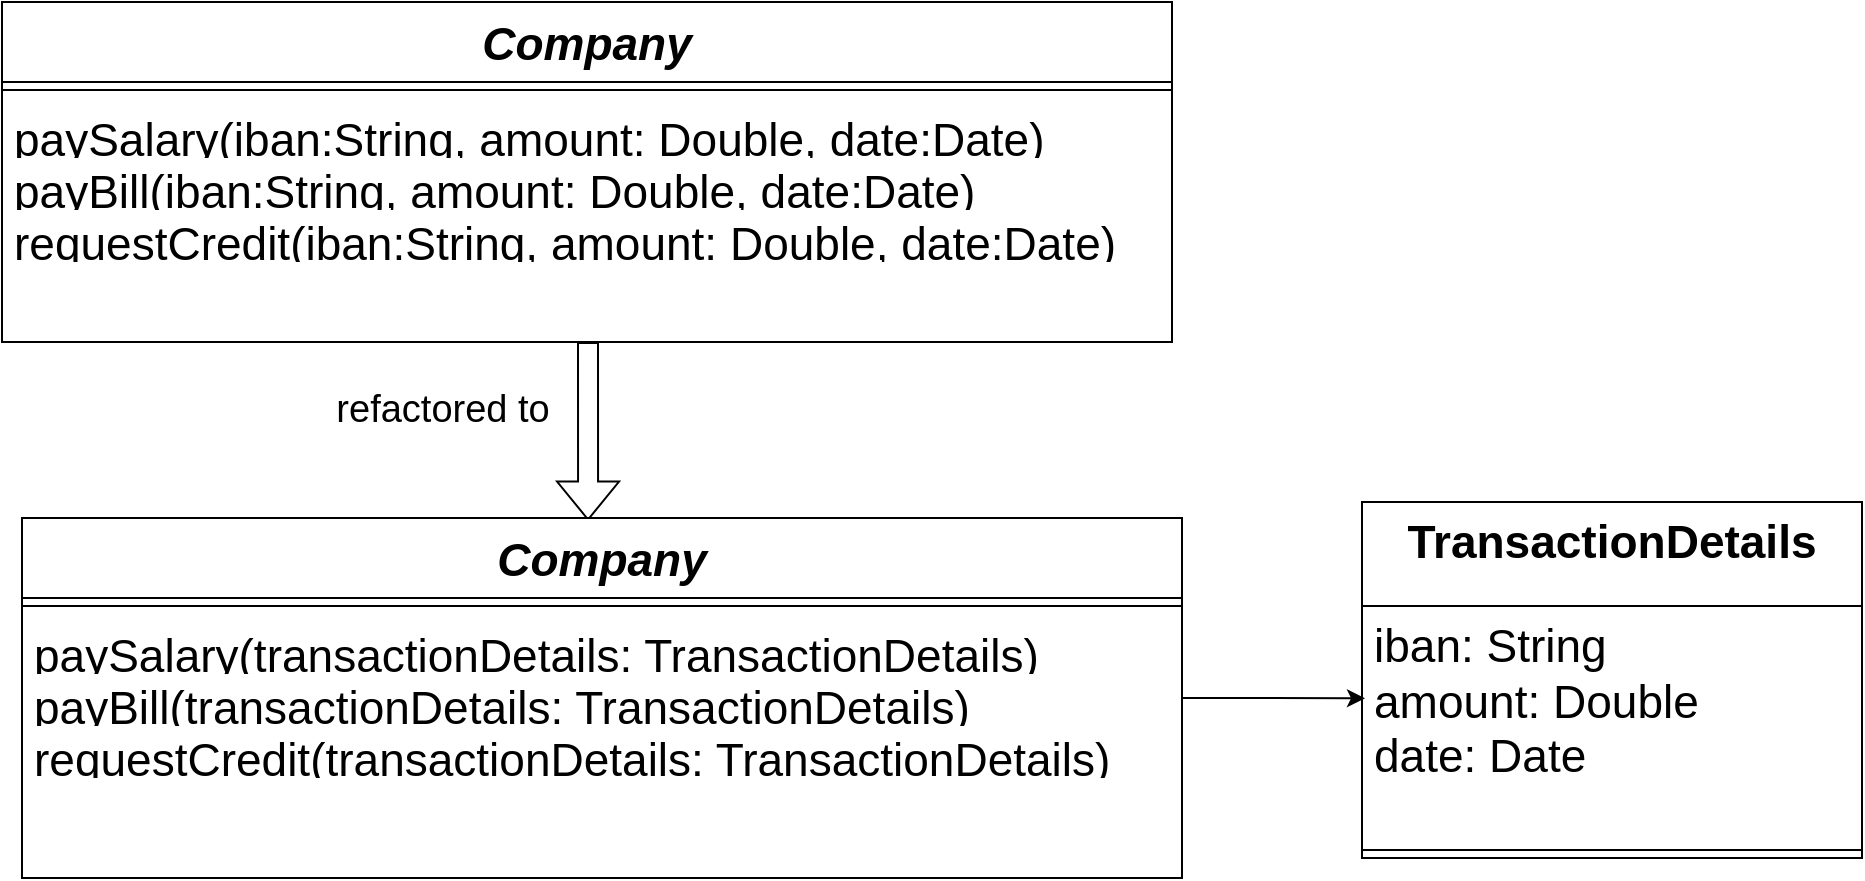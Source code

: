 <mxfile version="24.9.0">
  <diagram id="C5RBs43oDa-KdzZeNtuy" name="Page-1">
    <mxGraphModel dx="1246" dy="681" grid="1" gridSize="10" guides="1" tooltips="1" connect="1" arrows="1" fold="1" page="1" pageScale="1" pageWidth="413" pageHeight="583" math="0" shadow="0">
      <root>
        <mxCell id="WIyWlLk6GJQsqaUBKTNV-0" />
        <mxCell id="WIyWlLk6GJQsqaUBKTNV-1" parent="WIyWlLk6GJQsqaUBKTNV-0" />
        <mxCell id="zkfFHV4jXpPFQw0GAbJ--0" value="Company" style="swimlane;fontStyle=3;align=center;verticalAlign=top;childLayout=stackLayout;horizontal=1;startSize=40;horizontalStack=0;resizeParent=1;resizeLast=0;collapsible=1;marginBottom=0;rounded=0;shadow=0;strokeWidth=1;fontSize=23;" parent="WIyWlLk6GJQsqaUBKTNV-1" vertex="1">
          <mxGeometry y="80" width="585" height="170" as="geometry">
            <mxRectangle x="230" y="140" width="160" height="26" as="alternateBounds" />
          </mxGeometry>
        </mxCell>
        <mxCell id="zkfFHV4jXpPFQw0GAbJ--4" value="" style="line;html=1;strokeWidth=1;align=left;verticalAlign=middle;spacingTop=-1;spacingLeft=3;spacingRight=3;rotatable=0;labelPosition=right;points=[];portConstraint=eastwest;" parent="zkfFHV4jXpPFQw0GAbJ--0" vertex="1">
          <mxGeometry y="40" width="585" height="8" as="geometry" />
        </mxCell>
        <mxCell id="zkfFHV4jXpPFQw0GAbJ--5" value="paySalary(iban:String, amount: Double, date:Date)  " style="text;align=left;verticalAlign=top;spacingLeft=4;spacingRight=4;overflow=hidden;rotatable=0;points=[[0,0.5],[1,0.5]];portConstraint=eastwest;fontSize=23;" parent="zkfFHV4jXpPFQw0GAbJ--0" vertex="1">
          <mxGeometry y="48" width="585" height="26" as="geometry" />
        </mxCell>
        <mxCell id="CE6DBhCjv_fUwElJiGvl-2" value="payBill(iban:String, amount: Double, date:Date)  " style="text;align=left;verticalAlign=top;spacingLeft=4;spacingRight=4;overflow=hidden;rotatable=0;points=[[0,0.5],[1,0.5]];portConstraint=eastwest;fontSize=23;" parent="zkfFHV4jXpPFQw0GAbJ--0" vertex="1">
          <mxGeometry y="74" width="585" height="26" as="geometry" />
        </mxCell>
        <mxCell id="7VwK7yFi14UvKaLX10Mw-16" value="requestCredit(iban:String, amount: Double, date:Date)  " style="text;align=left;verticalAlign=top;spacingLeft=4;spacingRight=4;overflow=hidden;rotatable=0;points=[[0,0.5],[1,0.5]];portConstraint=eastwest;fontSize=23;" parent="zkfFHV4jXpPFQw0GAbJ--0" vertex="1">
          <mxGeometry y="100" width="585" height="26" as="geometry" />
        </mxCell>
        <mxCell id="7VwK7yFi14UvKaLX10Mw-0" value="" style="shape=flexArrow;endArrow=classic;html=1;rounded=0;entryX=0.488;entryY=0.007;entryDx=0;entryDy=0;entryPerimeter=0;fontSize=18;" parent="WIyWlLk6GJQsqaUBKTNV-1" edge="1" target="7VwK7yFi14UvKaLX10Mw-1">
          <mxGeometry width="50" height="50" relative="1" as="geometry">
            <mxPoint x="293" y="250" as="sourcePoint" />
            <mxPoint x="290" y="330" as="targetPoint" />
          </mxGeometry>
        </mxCell>
        <mxCell id="7VwK7yFi14UvKaLX10Mw-13" value="&lt;font style=&quot;font-size: 19px;&quot;&gt;refactored to&lt;/font&gt;" style="edgeLabel;html=1;align=center;verticalAlign=middle;resizable=0;points=[];" parent="7VwK7yFi14UvKaLX10Mw-0" vertex="1" connectable="0">
          <mxGeometry x="-0.25" y="-4" relative="1" as="geometry">
            <mxPoint x="-69" as="offset" />
          </mxGeometry>
        </mxCell>
        <mxCell id="7VwK7yFi14UvKaLX10Mw-1" value="Company" style="swimlane;fontStyle=3;align=center;verticalAlign=top;childLayout=stackLayout;horizontal=1;startSize=40;horizontalStack=0;resizeParent=1;resizeLast=0;collapsible=1;marginBottom=0;rounded=0;shadow=0;strokeWidth=1;fontSize=23;" parent="WIyWlLk6GJQsqaUBKTNV-1" vertex="1">
          <mxGeometry x="10" y="338" width="580" height="180" as="geometry">
            <mxRectangle x="230" y="140" width="160" height="26" as="alternateBounds" />
          </mxGeometry>
        </mxCell>
        <mxCell id="7VwK7yFi14UvKaLX10Mw-2" value="" style="line;html=1;strokeWidth=1;align=left;verticalAlign=middle;spacingTop=-1;spacingLeft=3;spacingRight=3;rotatable=0;labelPosition=right;points=[];portConstraint=eastwest;" parent="7VwK7yFi14UvKaLX10Mw-1" vertex="1">
          <mxGeometry y="40" width="580" height="8" as="geometry" />
        </mxCell>
        <mxCell id="7VwK7yFi14UvKaLX10Mw-3" value="paySalary(transactionDetails: TransactionDetails)  " style="text;align=left;verticalAlign=top;spacingLeft=4;spacingRight=4;overflow=hidden;rotatable=0;points=[[0,0.5],[1,0.5]];portConstraint=eastwest;fontSize=23;" parent="7VwK7yFi14UvKaLX10Mw-1" vertex="1">
          <mxGeometry y="48" width="580" height="26" as="geometry" />
        </mxCell>
        <mxCell id="7VwK7yFi14UvKaLX10Mw-4" value="payBill(transactionDetails: TransactionDetails)  " style="text;align=left;verticalAlign=top;spacingLeft=4;spacingRight=4;overflow=hidden;rotatable=0;points=[[0,0.5],[1,0.5]];portConstraint=eastwest;fontSize=23;" parent="7VwK7yFi14UvKaLX10Mw-1" vertex="1">
          <mxGeometry y="74" width="580" height="26" as="geometry" />
        </mxCell>
        <mxCell id="7VwK7yFi14UvKaLX10Mw-17" value="requestCredit(transactionDetails: TransactionDetails)  " style="text;align=left;verticalAlign=top;spacingLeft=4;spacingRight=4;overflow=hidden;rotatable=0;points=[[0,0.5],[1,0.5]];portConstraint=eastwest;fontSize=23;" parent="7VwK7yFi14UvKaLX10Mw-1" vertex="1">
          <mxGeometry y="100" width="580" height="26" as="geometry" />
        </mxCell>
        <mxCell id="7VwK7yFi14UvKaLX10Mw-9" value="&lt;font style=&quot;font-size: 23px;&quot;&gt;TransactionDetails&lt;/font&gt;" style="swimlane;fontStyle=1;align=center;verticalAlign=top;childLayout=stackLayout;horizontal=1;startSize=52;horizontalStack=0;resizeParent=1;resizeParentMax=0;resizeLast=0;collapsible=1;marginBottom=0;whiteSpace=wrap;html=1;" parent="WIyWlLk6GJQsqaUBKTNV-1" vertex="1">
          <mxGeometry x="680" y="330" width="250" height="178" as="geometry" />
        </mxCell>
        <mxCell id="7VwK7yFi14UvKaLX10Mw-10" value="&lt;font style=&quot;font-size: 23px;&quot;&gt;iban: String&lt;/font&gt;&lt;div&gt;&lt;font style=&quot;font-size: 23px;&quot;&gt;amount: Double&lt;/font&gt;&lt;/div&gt;&lt;div&gt;&lt;font style=&quot;font-size: 23px;&quot;&gt;date: Date&lt;/font&gt;&lt;/div&gt;&lt;div&gt;&lt;br&gt;&lt;/div&gt;" style="text;strokeColor=none;fillColor=none;align=left;verticalAlign=top;spacingLeft=4;spacingRight=4;overflow=hidden;rotatable=0;points=[[0,0.5],[1,0.5]];portConstraint=eastwest;whiteSpace=wrap;html=1;" parent="7VwK7yFi14UvKaLX10Mw-9" vertex="1">
          <mxGeometry y="52" width="250" height="118" as="geometry" />
        </mxCell>
        <mxCell id="7VwK7yFi14UvKaLX10Mw-11" value="" style="line;strokeWidth=1;fillColor=none;align=left;verticalAlign=middle;spacingTop=-1;spacingLeft=3;spacingRight=3;rotatable=0;labelPosition=right;points=[];portConstraint=eastwest;strokeColor=inherit;" parent="7VwK7yFi14UvKaLX10Mw-9" vertex="1">
          <mxGeometry y="170" width="250" height="8" as="geometry" />
        </mxCell>
        <mxCell id="NkPNJ1srYMBoYDc1Ae62-0" style="edgeStyle=orthogonalEdgeStyle;rounded=0;orthogonalLoop=1;jettySize=auto;html=1;exitX=1;exitY=0.5;exitDx=0;exitDy=0;entryX=0.006;entryY=0.391;entryDx=0;entryDy=0;entryPerimeter=0;" parent="WIyWlLk6GJQsqaUBKTNV-1" source="7VwK7yFi14UvKaLX10Mw-1" target="7VwK7yFi14UvKaLX10Mw-10" edge="1">
          <mxGeometry relative="1" as="geometry" />
        </mxCell>
      </root>
    </mxGraphModel>
  </diagram>
</mxfile>

